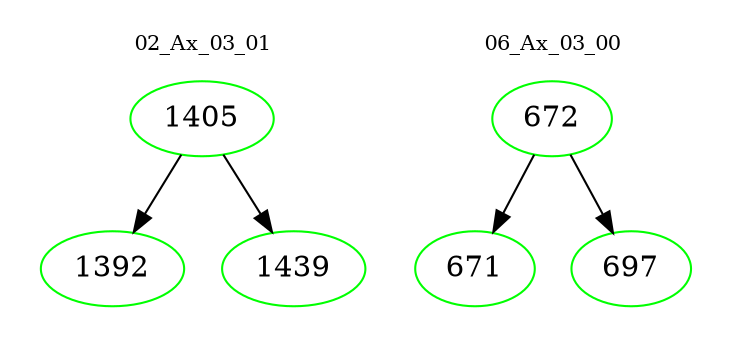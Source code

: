digraph{
subgraph cluster_0 {
color = white
label = "02_Ax_03_01";
fontsize=10;
T0_1405 [label="1405", color="green"]
T0_1405 -> T0_1392 [color="black"]
T0_1392 [label="1392", color="green"]
T0_1405 -> T0_1439 [color="black"]
T0_1439 [label="1439", color="green"]
}
subgraph cluster_1 {
color = white
label = "06_Ax_03_00";
fontsize=10;
T1_672 [label="672", color="green"]
T1_672 -> T1_671 [color="black"]
T1_671 [label="671", color="green"]
T1_672 -> T1_697 [color="black"]
T1_697 [label="697", color="green"]
}
}
